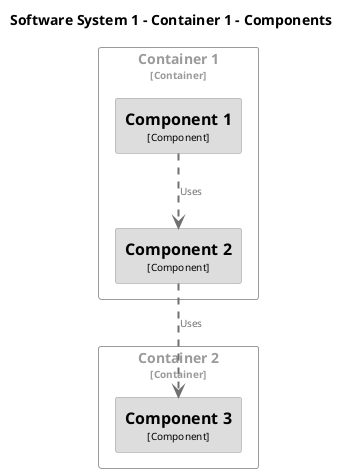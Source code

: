@startuml
set separator none
title Software System 1 - Container 1 - Components

top to bottom direction

skinparam {
  arrowFontSize 10
  defaultTextAlignment center
  wrapWidth 200
  maxMessageSize 100
}

hide stereotype

skinparam rectangle<<SoftwareSystem1.Container1.Component1>> {
  BackgroundColor #dddddd
  FontColor #000000
  BorderColor #9a9a9a
  shadowing false
}
skinparam rectangle<<SoftwareSystem1.Container1.Component2>> {
  BackgroundColor #dddddd
  FontColor #000000
  BorderColor #9a9a9a
  shadowing false
}
skinparam rectangle<<SoftwareSystem2.Container2.Component3>> {
  BackgroundColor #dddddd
  FontColor #000000
  BorderColor #9a9a9a
  shadowing false
}
skinparam rectangle<<SoftwareSystem1.Container1>> {
  BorderColor #9a9a9a
  FontColor #9a9a9a
  shadowing false
}
skinparam rectangle<<SoftwareSystem2.Container2>> {
  BorderColor #9a9a9a
  FontColor #9a9a9a
  shadowing false
}

rectangle "Container 1\n<size:10>[Container]</size>" <<SoftwareSystem1.Container1>> {
  rectangle "==Component 1\n<size:10>[Component]</size>" <<SoftwareSystem1.Container1.Component1>> as SoftwareSystem1.Container1.Component1
  rectangle "==Component 2\n<size:10>[Component]</size>" <<SoftwareSystem1.Container1.Component2>> as SoftwareSystem1.Container1.Component2
}

rectangle "Container 2\n<size:10>[Container]</size>" <<SoftwareSystem2.Container2>> {
  rectangle "==Component 3\n<size:10>[Component]</size>" <<SoftwareSystem2.Container2.Component3>> as SoftwareSystem2.Container2.Component3
}

SoftwareSystem1.Container1.Component1 .[#707070,thickness=2].> SoftwareSystem1.Container1.Component2 : "<color:#707070>Uses"
SoftwareSystem1.Container1.Component2 .[#707070,thickness=2].> SoftwareSystem2.Container2.Component3 : "<color:#707070>Uses"
@enduml